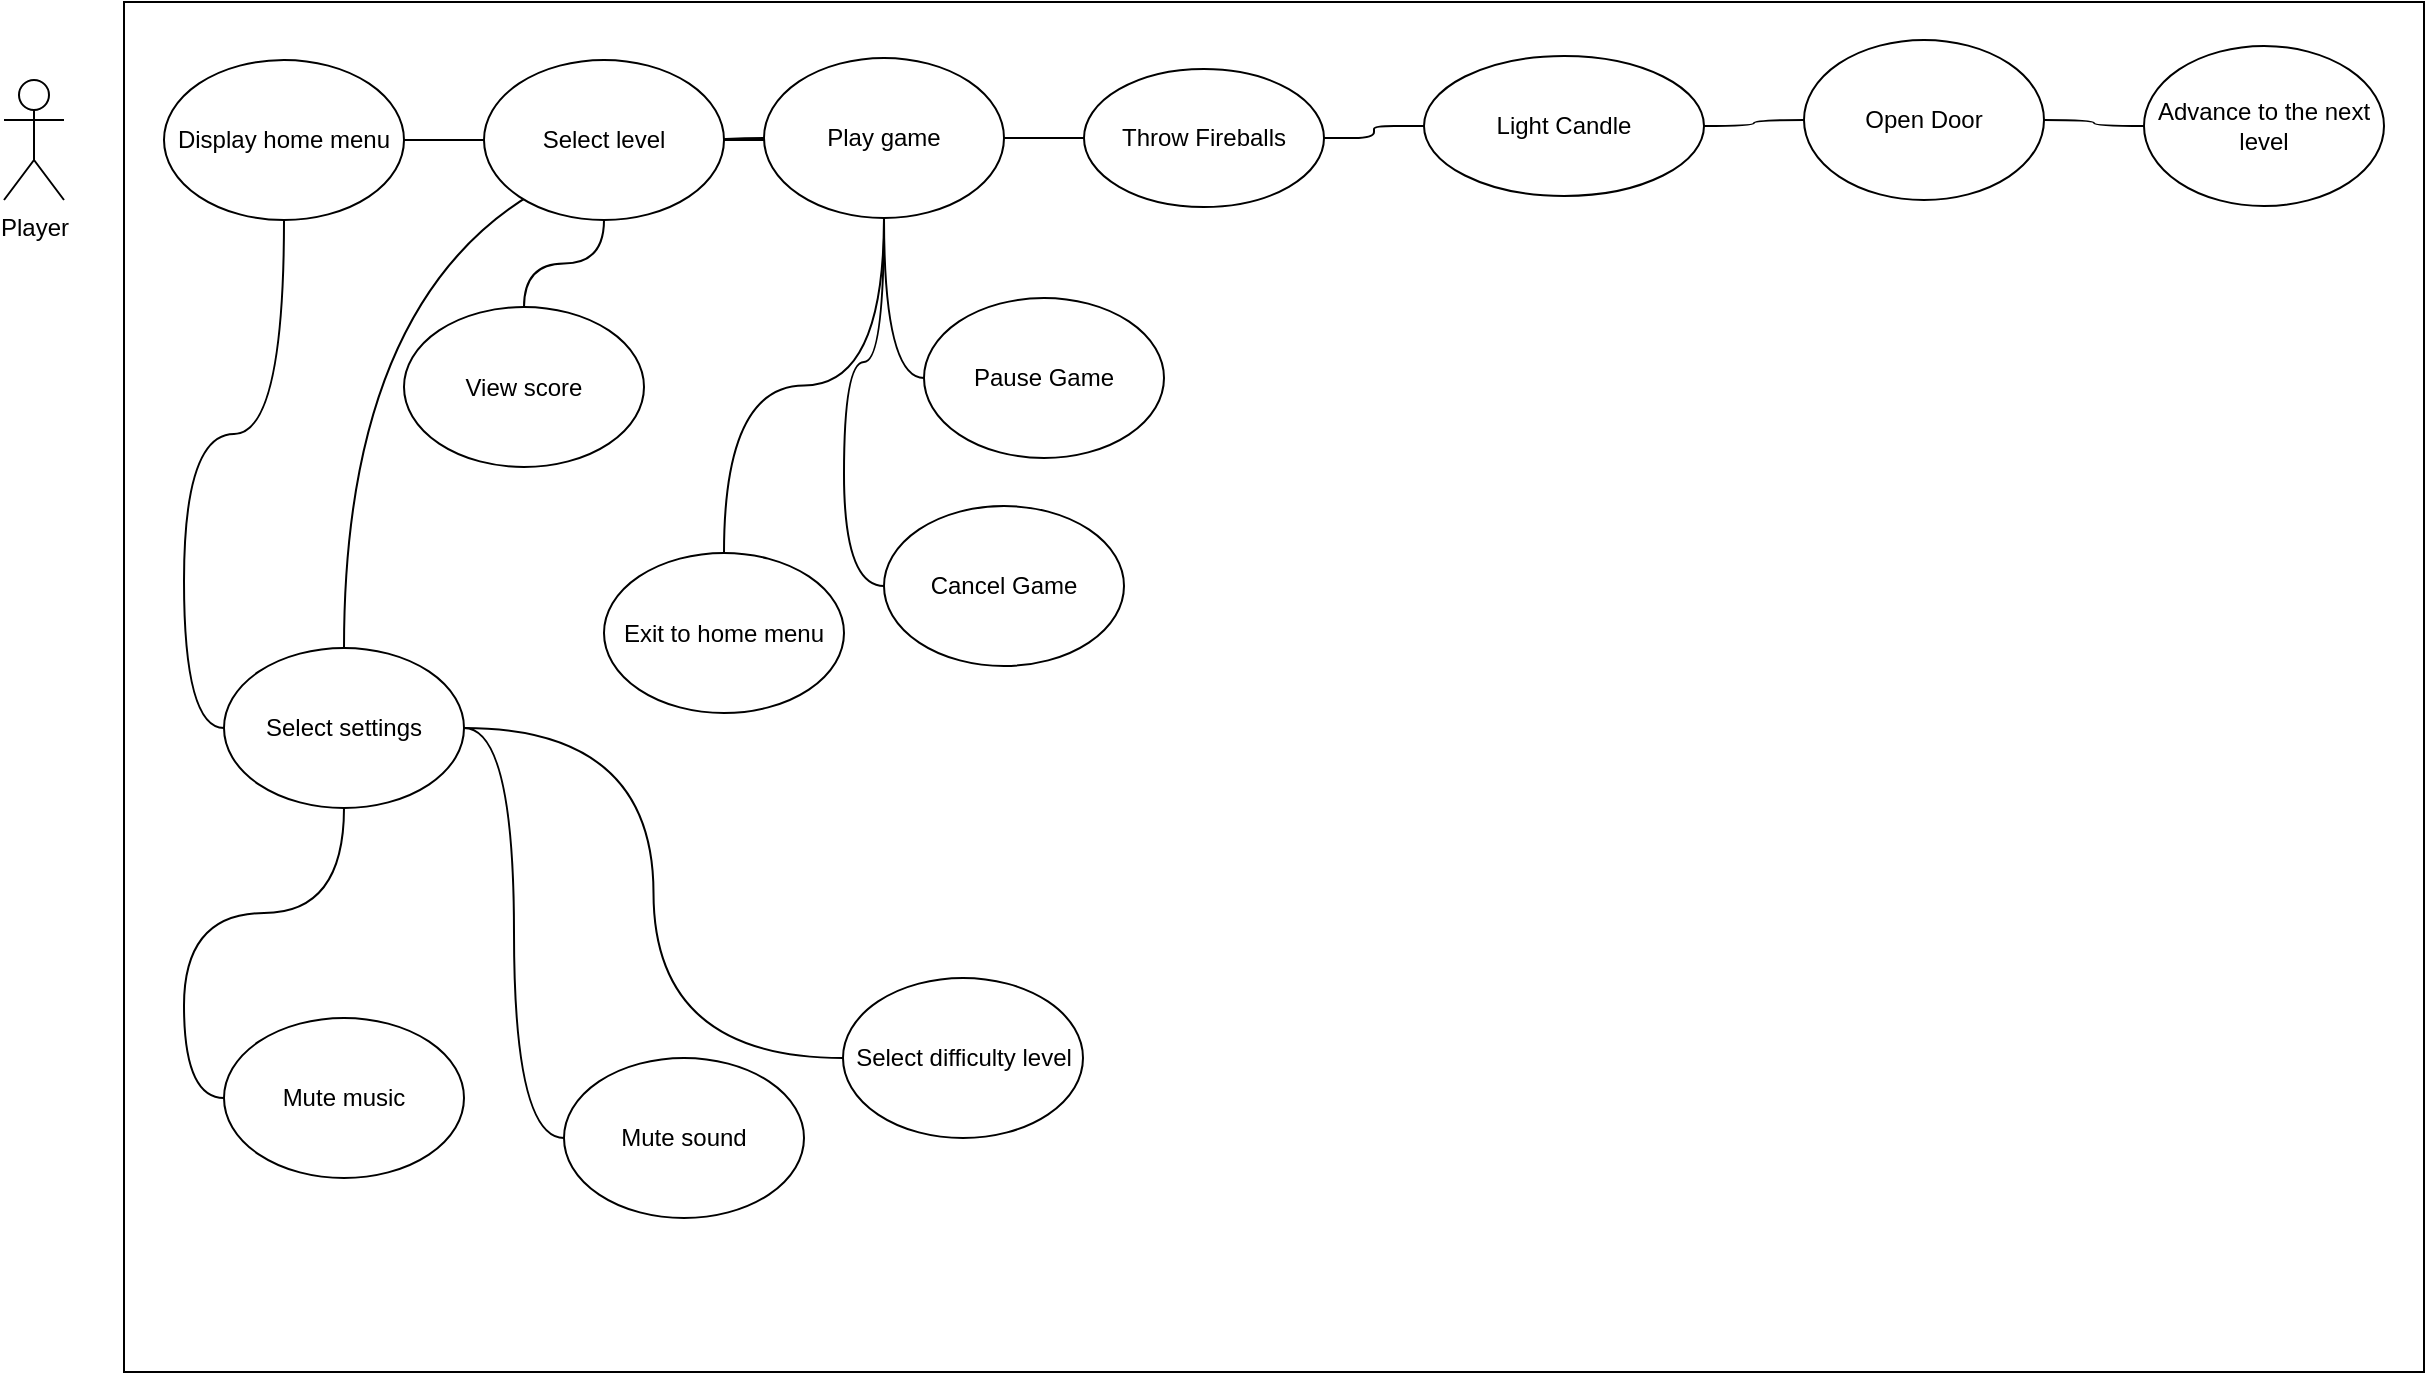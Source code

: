 <mxfile version="12.0.2" type="github" pages="3"><diagram id="ou7kxBHogNlNnj4oPSOQ" name="Use Case"><mxGraphModel dx="1536" dy="846" grid="1" gridSize="10" guides="1" tooltips="1" connect="1" arrows="1" fold="1" page="1" pageScale="1" pageWidth="1100" pageHeight="850" math="0" shadow="0"><root><mxCell id="0"/><mxCell id="1" parent="0"/><mxCell id="G70KRlFWK5UsR-4kwdfs-12" style="edgeStyle=orthogonalEdgeStyle;curved=1;orthogonalLoop=1;jettySize=auto;html=1;exitX=0;exitY=0.5;exitDx=0;exitDy=0;endArrow=none;endFill=0;" parent="1" edge="1"><mxGeometry relative="1" as="geometry"><mxPoint x="298" y="538" as="targetPoint"/><mxPoint x="304" y="538" as="sourcePoint"/></mxGeometry></mxCell><mxCell id="f37qFcEgX1hsJI03aUxx-6" value="" style="rounded=0;whiteSpace=wrap;html=1;" parent="1" vertex="1"><mxGeometry x="130" y="92" width="1150" height="685" as="geometry"/></mxCell><mxCell id="f37qFcEgX1hsJI03aUxx-1" value="Player" style="shape=umlActor;verticalLabelPosition=bottom;labelBackgroundColor=#ffffff;verticalAlign=top;html=1;" parent="1" vertex="1"><mxGeometry x="70" y="131" width="30" height="60" as="geometry"/></mxCell><mxCell id="f37qFcEgX1hsJI03aUxx-15" style="edgeStyle=orthogonalEdgeStyle;orthogonalLoop=1;jettySize=auto;html=1;endArrow=none;endFill=0;rounded=1;entryX=0;entryY=0.5;entryDx=0;entryDy=0;" parent="1" source="f37qFcEgX1hsJI03aUxx-7" target="f37qFcEgX1hsJI03aUxx-8" edge="1"><mxGeometry relative="1" as="geometry"><mxPoint x="450" y="155" as="targetPoint"/></mxGeometry></mxCell><mxCell id="f37qFcEgX1hsJI03aUxx-7" value="Throw Fireballs" style="ellipse;whiteSpace=wrap;html=1;" parent="1" vertex="1"><mxGeometry x="610" y="125.5" width="120" height="69" as="geometry"/></mxCell><mxCell id="G70KRlFWK5UsR-4kwdfs-4" style="edgeStyle=orthogonalEdgeStyle;orthogonalLoop=1;jettySize=auto;html=1;exitX=1;exitY=0.5;exitDx=0;exitDy=0;entryX=0;entryY=0.5;entryDx=0;entryDy=0;endArrow=none;endFill=0;curved=1;" parent="1" source="f37qFcEgX1hsJI03aUxx-8" target="G70KRlFWK5UsR-4kwdfs-1" edge="1"><mxGeometry relative="1" as="geometry"/></mxCell><mxCell id="f37qFcEgX1hsJI03aUxx-8" value="Light Candle" style="ellipse;whiteSpace=wrap;html=1;" parent="1" vertex="1"><mxGeometry x="780" y="119" width="140" height="70" as="geometry"/></mxCell><mxCell id="G70KRlFWK5UsR-4kwdfs-11" style="edgeStyle=orthogonalEdgeStyle;curved=1;orthogonalLoop=1;jettySize=auto;html=1;exitX=1;exitY=0.5;exitDx=0;exitDy=0;endArrow=none;endFill=0;" parent="1" source="G70KRlFWK5UsR-4kwdfs-1" target="G70KRlFWK5UsR-4kwdfs-9" edge="1"><mxGeometry relative="1" as="geometry"/></mxCell><mxCell id="G70KRlFWK5UsR-4kwdfs-1" value="Open Door" style="ellipse;whiteSpace=wrap;html=1;" parent="1" vertex="1"><mxGeometry x="970" y="111" width="120" height="80" as="geometry"/></mxCell><mxCell id="G70KRlFWK5UsR-4kwdfs-9" value="Advance to the next level" style="ellipse;whiteSpace=wrap;html=1;" parent="1" vertex="1"><mxGeometry x="1140" y="114" width="120" height="80" as="geometry"/></mxCell><mxCell id="G70KRlFWK5UsR-4kwdfs-15" style="edgeStyle=orthogonalEdgeStyle;curved=1;orthogonalLoop=1;jettySize=auto;html=1;entryX=0;entryY=0.5;entryDx=0;entryDy=0;endArrow=none;endFill=0;" parent="1" source="G70KRlFWK5UsR-4kwdfs-13" target="f37qFcEgX1hsJI03aUxx-7" edge="1"><mxGeometry relative="1" as="geometry"/></mxCell><mxCell id="F16BxiyHzr2wkfpynZkC-30" style="edgeStyle=orthogonalEdgeStyle;curved=1;orthogonalLoop=1;jettySize=auto;html=1;entryX=0.5;entryY=0;entryDx=0;entryDy=0;endArrow=none;endFill=0;" edge="1" parent="1" source="G70KRlFWK5UsR-4kwdfs-13" target="I8tCJaebhShfzbzvgFuk-2"><mxGeometry relative="1" as="geometry"/></mxCell><mxCell id="F16BxiyHzr2wkfpynZkC-31" style="edgeStyle=orthogonalEdgeStyle;curved=1;orthogonalLoop=1;jettySize=auto;html=1;entryX=0;entryY=0.5;entryDx=0;entryDy=0;endArrow=none;endFill=0;" edge="1" parent="1" source="G70KRlFWK5UsR-4kwdfs-13" target="I8tCJaebhShfzbzvgFuk-1"><mxGeometry relative="1" as="geometry"/></mxCell><mxCell id="F16BxiyHzr2wkfpynZkC-32" style="edgeStyle=orthogonalEdgeStyle;curved=1;orthogonalLoop=1;jettySize=auto;html=1;entryX=0;entryY=0.5;entryDx=0;entryDy=0;endArrow=none;endFill=0;" edge="1" parent="1" source="G70KRlFWK5UsR-4kwdfs-13" target="G70KRlFWK5UsR-4kwdfs-16"><mxGeometry relative="1" as="geometry"/></mxCell><mxCell id="F16BxiyHzr2wkfpynZkC-36" style="edgeStyle=orthogonalEdgeStyle;curved=1;orthogonalLoop=1;jettySize=auto;html=1;endArrow=none;endFill=0;" edge="1" parent="1" source="G70KRlFWK5UsR-4kwdfs-13" target="F16BxiyHzr2wkfpynZkC-9"><mxGeometry relative="1" as="geometry"/></mxCell><mxCell id="G70KRlFWK5UsR-4kwdfs-13" value="Play game" style="ellipse;whiteSpace=wrap;html=1;" parent="1" vertex="1"><mxGeometry x="450" y="120" width="120" height="80" as="geometry"/></mxCell><mxCell id="G70KRlFWK5UsR-4kwdfs-16" value="Pause Game" style="ellipse;whiteSpace=wrap;html=1;" parent="1" vertex="1"><mxGeometry x="530" y="240" width="120" height="80" as="geometry"/></mxCell><mxCell id="I8tCJaebhShfzbzvgFuk-1" value="Cancel Game" style="ellipse;whiteSpace=wrap;html=1;" parent="1" vertex="1"><mxGeometry x="510" y="344" width="120" height="80" as="geometry"/></mxCell><mxCell id="I8tCJaebhShfzbzvgFuk-2" value="Exit to home menu" style="ellipse;whiteSpace=wrap;html=1;" parent="1" vertex="1"><mxGeometry x="370" y="367.5" width="120" height="80" as="geometry"/></mxCell><mxCell id="F16BxiyHzr2wkfpynZkC-1" style="edgeStyle=orthogonalEdgeStyle;rounded=0;orthogonalLoop=1;jettySize=auto;html=1;entryX=0;entryY=0.5;entryDx=0;entryDy=0;endArrow=none;endFill=0;" edge="1" parent="1" source="I8tCJaebhShfzbzvgFuk-9" target="G70KRlFWK5UsR-4kwdfs-13"><mxGeometry relative="1" as="geometry"/></mxCell><mxCell id="F16BxiyHzr2wkfpynZkC-25" style="edgeStyle=orthogonalEdgeStyle;curved=1;orthogonalLoop=1;jettySize=auto;html=1;endArrow=none;endFill=0;" edge="1" parent="1" source="I8tCJaebhShfzbzvgFuk-9" target="F16BxiyHzr2wkfpynZkC-4"><mxGeometry relative="1" as="geometry"/></mxCell><mxCell id="I8tCJaebhShfzbzvgFuk-9" value="Select level" style="ellipse;whiteSpace=wrap;html=1;" parent="1" vertex="1"><mxGeometry x="310" y="121" width="120" height="80" as="geometry"/></mxCell><mxCell id="F16BxiyHzr2wkfpynZkC-8" style="edgeStyle=orthogonalEdgeStyle;curved=1;orthogonalLoop=1;jettySize=auto;html=1;entryX=0;entryY=0.5;entryDx=0;entryDy=0;endArrow=none;endFill=0;" edge="1" parent="1" source="F16BxiyHzr2wkfpynZkC-3" target="I8tCJaebhShfzbzvgFuk-9"><mxGeometry relative="1" as="geometry"/></mxCell><mxCell id="F16BxiyHzr2wkfpynZkC-13" style="edgeStyle=orthogonalEdgeStyle;curved=1;orthogonalLoop=1;jettySize=auto;html=1;entryX=0;entryY=0.5;entryDx=0;entryDy=0;endArrow=none;endFill=0;" edge="1" parent="1" source="F16BxiyHzr2wkfpynZkC-3" target="F16BxiyHzr2wkfpynZkC-9"><mxGeometry relative="1" as="geometry"/></mxCell><mxCell id="F16BxiyHzr2wkfpynZkC-3" value="Display home menu" style="ellipse;whiteSpace=wrap;html=1;" vertex="1" parent="1"><mxGeometry x="150" y="121" width="120" height="80" as="geometry"/></mxCell><mxCell id="F16BxiyHzr2wkfpynZkC-4" value="View score" style="ellipse;whiteSpace=wrap;html=1;" vertex="1" parent="1"><mxGeometry x="270" y="244.5" width="120" height="80" as="geometry"/></mxCell><mxCell id="F16BxiyHzr2wkfpynZkC-21" style="edgeStyle=orthogonalEdgeStyle;curved=1;orthogonalLoop=1;jettySize=auto;html=1;entryX=0;entryY=0.5;entryDx=0;entryDy=0;endArrow=none;endFill=0;" edge="1" parent="1" source="F16BxiyHzr2wkfpynZkC-9" target="F16BxiyHzr2wkfpynZkC-14"><mxGeometry relative="1" as="geometry"/></mxCell><mxCell id="F16BxiyHzr2wkfpynZkC-22" style="edgeStyle=orthogonalEdgeStyle;curved=1;orthogonalLoop=1;jettySize=auto;html=1;entryX=0;entryY=0.5;entryDx=0;entryDy=0;endArrow=none;endFill=0;" edge="1" parent="1" source="F16BxiyHzr2wkfpynZkC-9" target="F16BxiyHzr2wkfpynZkC-15"><mxGeometry relative="1" as="geometry"/></mxCell><mxCell id="F16BxiyHzr2wkfpynZkC-24" style="edgeStyle=orthogonalEdgeStyle;curved=1;orthogonalLoop=1;jettySize=auto;html=1;entryX=0;entryY=0.5;entryDx=0;entryDy=0;endArrow=none;endFill=0;" edge="1" parent="1" source="F16BxiyHzr2wkfpynZkC-9" target="F16BxiyHzr2wkfpynZkC-23"><mxGeometry relative="1" as="geometry"/></mxCell><mxCell id="F16BxiyHzr2wkfpynZkC-9" value="Select settings" style="ellipse;whiteSpace=wrap;html=1;" vertex="1" parent="1"><mxGeometry x="180" y="415" width="120" height="80" as="geometry"/></mxCell><mxCell id="F16BxiyHzr2wkfpynZkC-14" value="Mute music" style="ellipse;whiteSpace=wrap;html=1;" vertex="1" parent="1"><mxGeometry x="180" y="600" width="120" height="80" as="geometry"/></mxCell><mxCell id="F16BxiyHzr2wkfpynZkC-15" value="Mute sound" style="ellipse;whiteSpace=wrap;html=1;" vertex="1" parent="1"><mxGeometry x="350" y="620" width="120" height="80" as="geometry"/></mxCell><mxCell id="F16BxiyHzr2wkfpynZkC-23" value="Select difficulty level" style="ellipse;whiteSpace=wrap;html=1;" vertex="1" parent="1"><mxGeometry x="489.5" y="580" width="120" height="80" as="geometry"/></mxCell></root></mxGraphModel></diagram><diagram id="3rpvpyq9-UDXi_nVpNz5" name="Sequence Model"><mxGraphModel dx="1874" dy="564" grid="1" gridSize="10" guides="1" tooltips="1" connect="1" arrows="1" fold="1" page="1" pageScale="1" pageWidth="850" pageHeight="1100" math="0" shadow="0"><root><mxCell id="4H6lCBWbfkBdmZD16BTu-0"/><mxCell id="4H6lCBWbfkBdmZD16BTu-1" parent="4H6lCBWbfkBdmZD16BTu-0"/><mxCell id="4H6lCBWbfkBdmZD16BTu-2" value="Player" style="shape=umlLifeline;perimeter=lifelinePerimeter;whiteSpace=wrap;html=1;container=1;collapsible=0;recursiveResize=0;outlineConnect=0;" parent="4H6lCBWbfkBdmZD16BTu-1" vertex="1"><mxGeometry x="-100.5" y="80" width="100" height="460" as="geometry"/></mxCell><mxCell id="4H6lCBWbfkBdmZD16BTu-3" value="Settings" style="shape=umlLifeline;perimeter=lifelinePerimeter;whiteSpace=wrap;html=1;container=1;collapsible=0;recursiveResize=0;outlineConnect=0;" parent="4H6lCBWbfkBdmZD16BTu-1" vertex="1"><mxGeometry x="180" y="80" width="100" height="460" as="geometry"/></mxCell><mxCell id="4H6lCBWbfkBdmZD16BTu-4" value="Select level" style="endArrow=open;endSize=12;dashed=1;html=1;" parent="4H6lCBWbfkBdmZD16BTu-3" edge="1"><mxGeometry x="0.484" y="1" width="160" relative="1" as="geometry"><mxPoint x="-220" y="120" as="sourcePoint"/><mxPoint x="200" y="120" as="targetPoint"/><mxPoint as="offset"/></mxGeometry></mxCell><mxCell id="4H6lCBWbfkBdmZD16BTu-5" value="Game" style="shape=umlLifeline;perimeter=lifelinePerimeter;whiteSpace=wrap;html=1;container=1;collapsible=0;recursiveResize=0;outlineConnect=0;size=40;" parent="4H6lCBWbfkBdmZD16BTu-1" vertex="1"><mxGeometry x="342" y="80" width="100" height="460" as="geometry"/></mxCell><mxCell id="4H6lCBWbfkBdmZD16BTu-7" value="Fireball" style="shape=umlLifeline;perimeter=lifelinePerimeter;whiteSpace=wrap;html=1;container=1;collapsible=0;recursiveResize=0;outlineConnect=0;" parent="4H6lCBWbfkBdmZD16BTu-1" vertex="1"><mxGeometry x="510" y="80" width="100" height="460" as="geometry"/></mxCell><mxCell id="4H6lCBWbfkBdmZD16BTu-8" value="Candles" style="shape=umlLifeline;perimeter=lifelinePerimeter;whiteSpace=wrap;html=1;container=1;collapsible=0;recursiveResize=0;outlineConnect=0;" parent="4H6lCBWbfkBdmZD16BTu-1" vertex="1"><mxGeometry x="657" y="80" width="100" height="460" as="geometry"/></mxCell><mxCell id="4H6lCBWbfkBdmZD16BTu-9" value="Door" style="shape=umlLifeline;perimeter=lifelinePerimeter;whiteSpace=wrap;html=1;container=1;collapsible=0;recursiveResize=0;outlineConnect=0;" parent="4H6lCBWbfkBdmZD16BTu-1" vertex="1"><mxGeometry x="788" y="80" width="100" height="460" as="geometry"/></mxCell><mxCell id="4H6lCBWbfkBdmZD16BTu-10" value="Menu" style="shape=umlLifeline;perimeter=lifelinePerimeter;whiteSpace=wrap;html=1;container=1;collapsible=0;recursiveResize=0;outlineConnect=0;" parent="4H6lCBWbfkBdmZD16BTu-1" vertex="1"><mxGeometry x="30" y="80" width="100" height="460" as="geometry"/></mxCell><mxCell id="aiyRSsMQIKvkrNRb9LWa-0" value="Change settings" style="endArrow=open;endSize=12;dashed=1;html=1;" edge="1" parent="4H6lCBWbfkBdmZD16BTu-1"><mxGeometry width="160" relative="1" as="geometry"><mxPoint x="-40" y="150" as="sourcePoint"/><mxPoint x="220" y="150" as="targetPoint"/></mxGeometry></mxCell><mxCell id="U1bKgis4yo7W-6VxFZmJ-0" value="Light all candles" style="endArrow=open;endSize=12;dashed=1;html=1;" edge="1" parent="4H6lCBWbfkBdmZD16BTu-1"><mxGeometry x="-0.077" width="160" relative="1" as="geometry"><mxPoint x="720" y="270" as="sourcePoint"/><mxPoint x="830" y="271" as="targetPoint"/><mxPoint as="offset"/></mxGeometry></mxCell><mxCell id="U1bKgis4yo7W-6VxFZmJ-1" value="Change settings" style="endArrow=none;endSize=12;dashed=1;html=1;endFill=0;startArrow=open;startFill=0;" edge="1" parent="4H6lCBWbfkBdmZD16BTu-1"><mxGeometry width="160" relative="1" as="geometry"><mxPoint x="232" y="170" as="sourcePoint"/><mxPoint x="382" y="170" as="targetPoint"/></mxGeometry></mxCell><mxCell id="4H6lCBWbfkBdmZD16BTu-6" value="Throw fireballs" style="endArrow=open;endSize=12;dashed=1;html=1;" parent="4H6lCBWbfkBdmZD16BTu-1" edge="1"><mxGeometry width="160" relative="1" as="geometry"><mxPoint x="560" y="250" as="sourcePoint"/><mxPoint x="710" y="250" as="targetPoint"/></mxGeometry></mxCell><mxCell id="U1bKgis4yo7W-6VxFZmJ-3" value="Play game" style="endArrow=open;endSize=12;dashed=1;html=1;" edge="1" parent="4H6lCBWbfkBdmZD16BTu-1"><mxGeometry x="-0.077" width="160" relative="1" as="geometry"><mxPoint x="400" y="210" as="sourcePoint"/><mxPoint x="550" y="210" as="targetPoint"/><mxPoint as="offset"/></mxGeometry></mxCell><mxCell id="U1bKgis4yo7W-6VxFZmJ-4" value="Failed game" style="endArrow=none;endSize=12;dashed=1;html=1;endFill=0;startArrow=open;startFill=0;" edge="1" parent="4H6lCBWbfkBdmZD16BTu-1"><mxGeometry x="0.696" width="160" relative="1" as="geometry"><mxPoint x="240" y="320" as="sourcePoint"/><mxPoint x="700" y="320" as="targetPoint"/><mxPoint x="-1" as="offset"/></mxGeometry></mxCell><mxCell id="U1bKgis4yo7W-6VxFZmJ-7" value="Pause game" style="endArrow=none;endSize=12;dashed=1;html=1;endFill=0;startArrow=open;startFill=0;" edge="1" parent="4H6lCBWbfkBdmZD16BTu-1"><mxGeometry x="0.181" width="160" relative="1" as="geometry"><mxPoint x="234.5" y="350" as="sourcePoint"/><mxPoint x="381" y="350" as="targetPoint"/><mxPoint as="offset"/></mxGeometry></mxCell><mxCell id="U1bKgis4yo7W-6VxFZmJ-8" value="Cancel game" style="endArrow=none;endSize=12;dashed=1;html=1;endFill=0;startArrow=open;startFill=0;" edge="1" parent="4H6lCBWbfkBdmZD16BTu-1"><mxGeometry x="0.181" width="160" relative="1" as="geometry"><mxPoint x="237" y="379.5" as="sourcePoint"/><mxPoint x="383.5" y="379.5" as="targetPoint"/><mxPoint as="offset"/></mxGeometry></mxCell><mxCell id="U1bKgis4yo7W-6VxFZmJ-9" value="Exit game" style="endArrow=none;endSize=12;dashed=1;html=1;endFill=0;startArrow=open;startFill=0;" edge="1" parent="4H6lCBWbfkBdmZD16BTu-1"><mxGeometry x="0.372" width="160" relative="1" as="geometry"><mxPoint x="90" y="410" as="sourcePoint"/><mxPoint x="381.5" y="410" as="targetPoint"/><mxPoint as="offset"/></mxGeometry></mxCell><mxCell id="U1bKgis4yo7W-6VxFZmJ-12" value="Play game" style="endArrow=open;endSize=12;dashed=1;html=1;" edge="1" parent="4H6lCBWbfkBdmZD16BTu-1"><mxGeometry x="-0.077" width="160" relative="1" as="geometry"><mxPoint x="233.5" y="230" as="sourcePoint"/><mxPoint x="548.5" y="230" as="targetPoint"/><mxPoint as="offset"/></mxGeometry></mxCell><mxCell id="rX45n7evs7x0KWjNK5ie-1" value="Restart level" style="endArrow=open;endSize=12;dashed=1;html=1;" edge="1" parent="4H6lCBWbfkBdmZD16BTu-1"><mxGeometry width="160" relative="1" as="geometry"><mxPoint x="242" y="280" as="sourcePoint"/><mxPoint x="392" y="280" as="targetPoint"/></mxGeometry></mxCell></root></mxGraphModel></diagram><diagram id="DQ76e2CZnV0u_88qFi8W" name="Domain Model"><mxGraphModel dx="1024" dy="564" grid="1" gridSize="10" guides="1" tooltips="1" connect="1" arrows="1" fold="1" page="1" pageScale="1" pageWidth="850" pageHeight="1100" math="0" shadow="0"><root><mxCell id="cSFU99kEwJZbjmIdHZsU-0"/><mxCell id="cSFU99kEwJZbjmIdHZsU-1" parent="cSFU99kEwJZbjmIdHZsU-0"/><mxCell id="cSFU99kEwJZbjmIdHZsU-2" style="edgeStyle=orthogonalEdgeStyle;rounded=0;orthogonalLoop=1;jettySize=auto;html=1;exitX=1;exitY=0.5;exitDx=0;exitDy=0;endArrow=none;endFill=0;" parent="cSFU99kEwJZbjmIdHZsU-1" source="cSFU99kEwJZbjmIdHZsU-6" target="cSFU99kEwJZbjmIdHZsU-8" edge="1"><mxGeometry relative="1" as="geometry"/></mxCell><mxCell id="cSFU99kEwJZbjmIdHZsU-3" style="edgeStyle=orthogonalEdgeStyle;rounded=0;orthogonalLoop=1;jettySize=auto;html=1;exitX=0.25;exitY=1;exitDx=0;exitDy=0;entryX=0.5;entryY=0;entryDx=0;entryDy=0;endArrow=none;endFill=0;" parent="cSFU99kEwJZbjmIdHZsU-1" source="cSFU99kEwJZbjmIdHZsU-6" target="cSFU99kEwJZbjmIdHZsU-7" edge="1"><mxGeometry relative="1" as="geometry"/></mxCell><mxCell id="cSFU99kEwJZbjmIdHZsU-4" style="edgeStyle=orthogonalEdgeStyle;rounded=0;orthogonalLoop=1;jettySize=auto;html=1;exitX=0.5;exitY=1;exitDx=0;exitDy=0;endArrow=none;endFill=0;" parent="cSFU99kEwJZbjmIdHZsU-1" source="cSFU99kEwJZbjmIdHZsU-6" target="cSFU99kEwJZbjmIdHZsU-11" edge="1"><mxGeometry relative="1" as="geometry"/></mxCell><mxCell id="cSFU99kEwJZbjmIdHZsU-5" style="edgeStyle=orthogonalEdgeStyle;rounded=0;orthogonalLoop=1;jettySize=auto;html=1;exitX=0.75;exitY=1;exitDx=0;exitDy=0;entryX=0.5;entryY=0;entryDx=0;entryDy=0;endArrow=none;endFill=0;" parent="cSFU99kEwJZbjmIdHZsU-1" source="cSFU99kEwJZbjmIdHZsU-6" target="cSFU99kEwJZbjmIdHZsU-12" edge="1"><mxGeometry relative="1" as="geometry"/></mxCell><mxCell id="nsIX9bO_6fldJuMdzdKb-0" style="edgeStyle=orthogonalEdgeStyle;rounded=0;orthogonalLoop=1;jettySize=auto;html=1;entryX=1;entryY=0.5;entryDx=0;entryDy=0;endArrow=none;endFill=0;" edge="1" parent="cSFU99kEwJZbjmIdHZsU-1" source="cSFU99kEwJZbjmIdHZsU-6" target="1VySTZ58ElGJvUOPh0kB-0"><mxGeometry relative="1" as="geometry"><Array as="points"><mxPoint x="410" y="240"/></Array></mxGeometry></mxCell><mxCell id="cSFU99kEwJZbjmIdHZsU-6" value="Game" style="html=1;" parent="cSFU99kEwJZbjmIdHZsU-1" vertex="1"><mxGeometry x="360" y="330" width="110" height="50" as="geometry"/></mxCell><mxCell id="cSFU99kEwJZbjmIdHZsU-7" value="Game play state" style="html=1;" parent="cSFU99kEwJZbjmIdHZsU-1" vertex="1"><mxGeometry x="205" y="460" width="110" height="50" as="geometry"/></mxCell><mxCell id="2YWyU1sSJ1nB8m_QODJi-1" style="edgeStyle=orthogonalEdgeStyle;orthogonalLoop=1;jettySize=auto;html=1;entryX=0.5;entryY=0;entryDx=0;entryDy=0;endArrow=none;endFill=0;rounded=0;" edge="1" parent="cSFU99kEwJZbjmIdHZsU-1" source="cSFU99kEwJZbjmIdHZsU-8" target="2YWyU1sSJ1nB8m_QODJi-0"><mxGeometry relative="1" as="geometry"/></mxCell><mxCell id="cSFU99kEwJZbjmIdHZsU-8" value="Fireball" style="html=1;" parent="cSFU99kEwJZbjmIdHZsU-1" vertex="1"><mxGeometry x="648" y="330" width="110" height="50" as="geometry"/></mxCell><mxCell id="cSFU99kEwJZbjmIdHZsU-9" style="edgeStyle=orthogonalEdgeStyle;rounded=0;orthogonalLoop=1;jettySize=auto;html=1;exitX=1;exitY=0.5;exitDx=0;exitDy=0;entryX=0;entryY=0.5;entryDx=0;entryDy=0;endArrow=none;endFill=0;" parent="cSFU99kEwJZbjmIdHZsU-1" source="cSFU99kEwJZbjmIdHZsU-10" target="cSFU99kEwJZbjmIdHZsU-6" edge="1"><mxGeometry relative="1" as="geometry"/></mxCell><mxCell id="sb8WXmNJpSLqIo5eMNRk-2" style="edgeStyle=orthogonalEdgeStyle;curved=1;orthogonalLoop=1;jettySize=auto;html=1;entryX=0.5;entryY=0;entryDx=0;entryDy=0;endArrow=none;endFill=0;" edge="1" parent="cSFU99kEwJZbjmIdHZsU-1" source="cSFU99kEwJZbjmIdHZsU-10" target="sb8WXmNJpSLqIo5eMNRk-1"><mxGeometry relative="1" as="geometry"/></mxCell><mxCell id="cSFU99kEwJZbjmIdHZsU-10" value="Level" style="html=1;" parent="cSFU99kEwJZbjmIdHZsU-1" vertex="1"><mxGeometry x="62" y="330" width="110" height="50" as="geometry"/></mxCell><mxCell id="cSFU99kEwJZbjmIdHZsU-11" value="Candle" style="html=1;" parent="cSFU99kEwJZbjmIdHZsU-1" vertex="1"><mxGeometry x="360" y="460" width="110" height="50" as="geometry"/></mxCell><mxCell id="cSFU99kEwJZbjmIdHZsU-12" value="Door" style="html=1;" parent="cSFU99kEwJZbjmIdHZsU-1" vertex="1"><mxGeometry x="495" y="460" width="110" height="50" as="geometry"/></mxCell><mxCell id="sb8WXmNJpSLqIo5eMNRk-1" value="Score" style="rounded=0;whiteSpace=wrap;html=1;" vertex="1" parent="cSFU99kEwJZbjmIdHZsU-1"><mxGeometry x="57" y="410" width="120" height="60" as="geometry"/></mxCell><mxCell id="2YWyU1sSJ1nB8m_QODJi-0" value="Counter" style="rounded=0;whiteSpace=wrap;html=1;" vertex="1" parent="cSFU99kEwJZbjmIdHZsU-1"><mxGeometry x="643" y="410" width="120" height="60" as="geometry"/></mxCell><mxCell id="65HR24H4ty6LwHaD5pwU-3" style="edgeStyle=orthogonalEdgeStyle;rounded=0;orthogonalLoop=1;jettySize=auto;html=1;exitX=0.5;exitY=0;exitDx=0;exitDy=0;entryX=1;entryY=0.5;entryDx=0;entryDy=0;endArrow=none;endFill=0;" edge="1" parent="cSFU99kEwJZbjmIdHZsU-1" source="1VySTZ58ElGJvUOPh0kB-0" target="1VySTZ58ElGJvUOPh0kB-1"><mxGeometry relative="1" as="geometry"><Array as="points"><mxPoint x="265" y="180"/><mxPoint x="112" y="180"/><mxPoint x="112" y="120"/></Array></mxGeometry></mxCell><mxCell id="65HR24H4ty6LwHaD5pwU-4" style="edgeStyle=orthogonalEdgeStyle;rounded=0;orthogonalLoop=1;jettySize=auto;html=1;entryX=0.5;entryY=1;entryDx=0;entryDy=0;endArrow=none;endFill=0;" edge="1" parent="cSFU99kEwJZbjmIdHZsU-1" source="1VySTZ58ElGJvUOPh0kB-0" target="nsIX9bO_6fldJuMdzdKb-1"><mxGeometry relative="1" as="geometry"/></mxCell><mxCell id="65HR24H4ty6LwHaD5pwU-5" style="edgeStyle=orthogonalEdgeStyle;rounded=0;orthogonalLoop=1;jettySize=auto;html=1;entryX=0.5;entryY=1;entryDx=0;entryDy=0;endArrow=none;endFill=0;" edge="1" parent="cSFU99kEwJZbjmIdHZsU-1" source="1VySTZ58ElGJvUOPh0kB-0" target="65HR24H4ty6LwHaD5pwU-0"><mxGeometry relative="1" as="geometry"><Array as="points"><mxPoint x="265" y="180"/><mxPoint x="450" y="180"/></Array></mxGeometry></mxCell><mxCell id="1VySTZ58ElGJvUOPh0kB-0" value="Settings" style="rounded=0;whiteSpace=wrap;html=1;" vertex="1" parent="cSFU99kEwJZbjmIdHZsU-1"><mxGeometry x="205" y="210" width="120" height="60" as="geometry"/></mxCell><mxCell id="1VySTZ58ElGJvUOPh0kB-1" value="Music" style="rounded=0;whiteSpace=wrap;html=1;" vertex="1" parent="cSFU99kEwJZbjmIdHZsU-1"><mxGeometry x="52" y="90" width="120" height="60" as="geometry"/></mxCell><mxCell id="nsIX9bO_6fldJuMdzdKb-1" value="Sounds" style="rounded=0;whiteSpace=wrap;html=1;" vertex="1" parent="cSFU99kEwJZbjmIdHZsU-1"><mxGeometry x="205" y="90" width="120" height="60" as="geometry"/></mxCell><mxCell id="65HR24H4ty6LwHaD5pwU-0" value="Difficulty" style="rounded=0;whiteSpace=wrap;html=1;" vertex="1" parent="cSFU99kEwJZbjmIdHZsU-1"><mxGeometry x="356" y="90" width="120" height="60" as="geometry"/></mxCell></root></mxGraphModel></diagram></mxfile>
